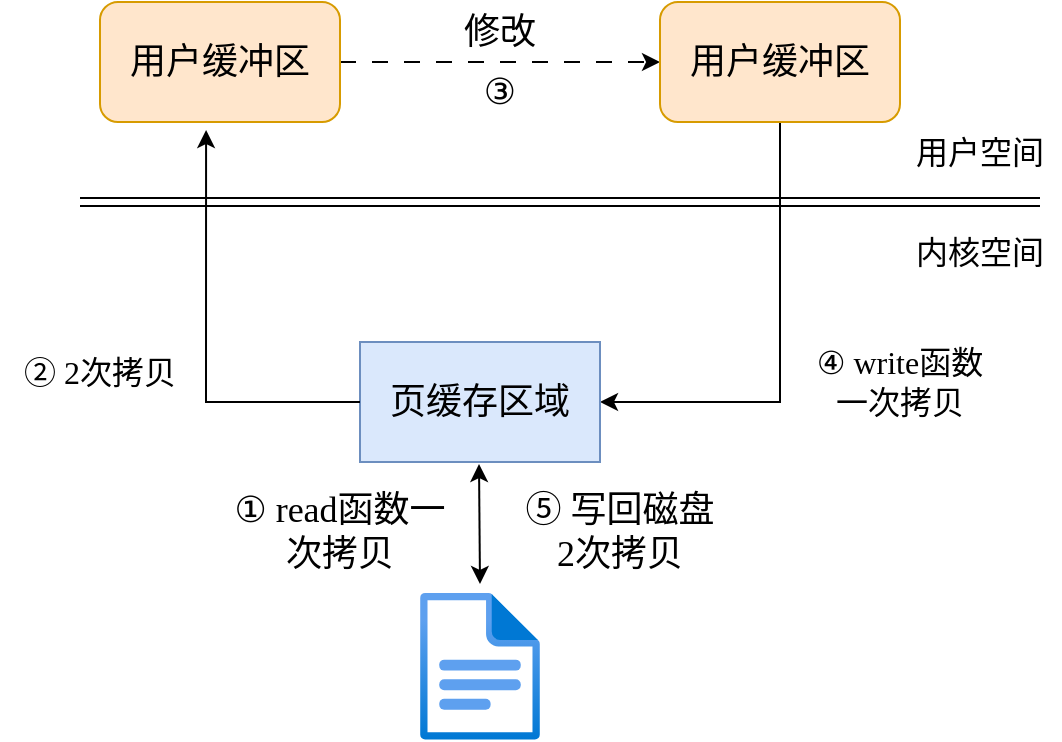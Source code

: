<mxfile version="22.1.12" type="github" pages="2">
  <diagram name="传统I/O操作" id="Xiq3m3Y3mkHX4G0rG7n5">
    <mxGraphModel dx="1434" dy="796" grid="1" gridSize="10" guides="1" tooltips="1" connect="1" arrows="1" fold="1" page="1" pageScale="1" pageWidth="4681" pageHeight="3300" math="0" shadow="0">
      <root>
        <mxCell id="0" />
        <mxCell id="1" parent="0" />
        <mxCell id="2hWR_zKDTJNiXYLwZgk8-4" style="edgeStyle=orthogonalEdgeStyle;rounded=0;orthogonalLoop=1;jettySize=auto;html=1;exitX=1;exitY=0.5;exitDx=0;exitDy=0;dashed=1;dashPattern=8 8;fontFamily=Times New Roman;fontSize=18;entryX=0;entryY=0.5;entryDx=0;entryDy=0;" edge="1" parent="1" source="2hWR_zKDTJNiXYLwZgk8-2" target="2hWR_zKDTJNiXYLwZgk8-5">
          <mxGeometry relative="1" as="geometry">
            <mxPoint x="510" y="170" as="targetPoint" />
          </mxGeometry>
        </mxCell>
        <mxCell id="2hWR_zKDTJNiXYLwZgk8-2" value="用户缓冲区" style="rounded=1;whiteSpace=wrap;html=1;fontFamily=Times New Roman;fontSize=18;fillColor=#ffe6cc;strokeColor=#d79b00;" vertex="1" parent="1">
          <mxGeometry x="260" y="140" width="120" height="60" as="geometry" />
        </mxCell>
        <mxCell id="2hWR_zKDTJNiXYLwZgk8-23" style="edgeStyle=orthogonalEdgeStyle;rounded=0;orthogonalLoop=1;jettySize=auto;html=1;exitX=0.5;exitY=1;exitDx=0;exitDy=0;entryX=1;entryY=0.5;entryDx=0;entryDy=0;fontFamily=Times New Roman;fontSize=18;" edge="1" parent="1" source="2hWR_zKDTJNiXYLwZgk8-5" target="2hWR_zKDTJNiXYLwZgk8-10">
          <mxGeometry relative="1" as="geometry" />
        </mxCell>
        <mxCell id="2hWR_zKDTJNiXYLwZgk8-5" value="用户缓冲区" style="rounded=1;whiteSpace=wrap;html=1;fontFamily=Times New Roman;fontSize=18;fillColor=#ffe6cc;strokeColor=#d79b00;" vertex="1" parent="1">
          <mxGeometry x="540" y="140" width="120" height="60" as="geometry" />
        </mxCell>
        <mxCell id="2hWR_zKDTJNiXYLwZgk8-6" value="修改" style="text;html=1;strokeColor=none;fillColor=none;align=center;verticalAlign=middle;whiteSpace=wrap;rounded=0;fontFamily=Times New Roman;fontSize=18;" vertex="1" parent="1">
          <mxGeometry x="430" y="140" width="60" height="30" as="geometry" />
        </mxCell>
        <mxCell id="2hWR_zKDTJNiXYLwZgk8-7" value="" style="shape=link;html=1;rounded=0;fontFamily=Times New Roman;fontSize=18;" edge="1" parent="1">
          <mxGeometry width="100" relative="1" as="geometry">
            <mxPoint x="250" y="240" as="sourcePoint" />
            <mxPoint x="730" y="240" as="targetPoint" />
          </mxGeometry>
        </mxCell>
        <mxCell id="2hWR_zKDTJNiXYLwZgk8-8" value="&lt;font style=&quot;font-size: 16px;&quot;&gt;用户空间&lt;/font&gt;" style="text;html=1;strokeColor=none;fillColor=none;align=center;verticalAlign=middle;whiteSpace=wrap;rounded=0;fontFamily=Times New Roman;fontSize=18;" vertex="1" parent="1">
          <mxGeometry x="660" y="200" width="80" height="30" as="geometry" />
        </mxCell>
        <mxCell id="2hWR_zKDTJNiXYLwZgk8-9" value="内核空间" style="text;html=1;strokeColor=none;fillColor=none;align=center;verticalAlign=middle;whiteSpace=wrap;rounded=0;fontFamily=Times New Roman;fontSize=16;" vertex="1" parent="1">
          <mxGeometry x="660" y="250" width="80" height="30" as="geometry" />
        </mxCell>
        <mxCell id="2hWR_zKDTJNiXYLwZgk8-10" value="页缓存区域" style="rounded=0;whiteSpace=wrap;html=1;fillColor=#dae8fc;strokeColor=#6c8ebf;fontFamily=Times New Roman;fontSize=18;" vertex="1" parent="1">
          <mxGeometry x="390" y="310" width="120" height="60" as="geometry" />
        </mxCell>
        <mxCell id="2hWR_zKDTJNiXYLwZgk8-12" value="" style="image;aspect=fixed;html=1;points=[];align=center;fontSize=18;image=img/lib/azure2/general/File.svg;fontFamily=Times New Roman;" vertex="1" parent="1">
          <mxGeometry x="420.06" y="435.21" width="59.88" height="73.79" as="geometry" />
        </mxCell>
        <mxCell id="2hWR_zKDTJNiXYLwZgk8-13" value="" style="endArrow=classic;startArrow=classic;html=1;rounded=0;fontFamily=Times New Roman;fontSize=18;" edge="1" parent="1">
          <mxGeometry width="50" height="50" relative="1" as="geometry">
            <mxPoint x="450" y="431" as="sourcePoint" />
            <mxPoint x="449.5" y="371" as="targetPoint" />
          </mxGeometry>
        </mxCell>
        <mxCell id="2hWR_zKDTJNiXYLwZgk8-14" value="&lt;font style=&quot;font-size: 18px;&quot;&gt;① read函数一次拷贝&lt;br style=&quot;font-size: 18px;&quot;&gt;&lt;/font&gt;" style="text;html=1;strokeColor=none;fillColor=none;align=center;verticalAlign=middle;whiteSpace=wrap;rounded=0;fontFamily=Times New Roman;fontSize=18;" vertex="1" parent="1">
          <mxGeometry x="320" y="390" width="120" height="30" as="geometry" />
        </mxCell>
        <mxCell id="2hWR_zKDTJNiXYLwZgk8-17" value="⑤ 写回磁盘 2次拷贝" style="text;html=1;strokeColor=none;fillColor=none;align=center;verticalAlign=middle;whiteSpace=wrap;rounded=0;fontFamily=Times New Roman;fontSize=18;" vertex="1" parent="1">
          <mxGeometry x="470" y="390" width="100" height="30" as="geometry" />
        </mxCell>
        <mxCell id="2hWR_zKDTJNiXYLwZgk8-19" style="edgeStyle=orthogonalEdgeStyle;rounded=0;orthogonalLoop=1;jettySize=auto;html=1;exitX=0;exitY=0.5;exitDx=0;exitDy=0;entryX=0.442;entryY=1.067;entryDx=0;entryDy=0;entryPerimeter=0;fontFamily=Times New Roman;fontSize=18;" edge="1" parent="1" source="2hWR_zKDTJNiXYLwZgk8-10" target="2hWR_zKDTJNiXYLwZgk8-2">
          <mxGeometry relative="1" as="geometry" />
        </mxCell>
        <mxCell id="2hWR_zKDTJNiXYLwZgk8-21" value="&lt;font style=&quot;font-size: 16px;&quot;&gt;② 2次拷贝&lt;/font&gt;" style="text;html=1;strokeColor=none;fillColor=none;align=center;verticalAlign=middle;whiteSpace=wrap;rounded=0;fontFamily=Times New Roman;fontSize=18;" vertex="1" parent="1">
          <mxGeometry x="210" y="310" width="100" height="30" as="geometry" />
        </mxCell>
        <mxCell id="2hWR_zKDTJNiXYLwZgk8-24" value="④ write函数&lt;br style=&quot;font-size: 16px;&quot;&gt;一次拷贝" style="text;html=1;strokeColor=none;fillColor=none;align=center;verticalAlign=middle;whiteSpace=wrap;rounded=0;fontFamily=Times New Roman;fontSize=16;" vertex="1" parent="1">
          <mxGeometry x="590" y="320" width="140" height="20" as="geometry" />
        </mxCell>
        <mxCell id="2hWR_zKDTJNiXYLwZgk8-25" value="③" style="text;html=1;strokeColor=none;fillColor=none;align=center;verticalAlign=middle;whiteSpace=wrap;rounded=0;fontFamily=Times New Roman;fontSize=18;" vertex="1" parent="1">
          <mxGeometry x="430" y="170" width="60" height="30" as="geometry" />
        </mxCell>
      </root>
    </mxGraphModel>
  </diagram>
  <diagram id="YM7-Rr3KlrvPRMUQxtSD" name="LMDB的mmap">
    <mxGraphModel dx="1434" dy="796" grid="1" gridSize="10" guides="1" tooltips="1" connect="1" arrows="1" fold="1" page="1" pageScale="1" pageWidth="4681" pageHeight="3300" math="0" shadow="0">
      <root>
        <mxCell id="0" />
        <mxCell id="1" parent="0" />
        <mxCell id="Gz56esxzEVyw1T4Mj6TX-2" value="" style="rounded=0;whiteSpace=wrap;html=1;fillColor=none;" vertex="1" parent="1">
          <mxGeometry x="740" y="130" width="130" height="180" as="geometry" />
        </mxCell>
        <mxCell id="Gz56esxzEVyw1T4Mj6TX-16" value="" style="edgeStyle=orthogonalEdgeStyle;rounded=0;orthogonalLoop=1;jettySize=auto;html=1;" edge="1" parent="1" source="Gz56esxzEVyw1T4Mj6TX-7" target="Gz56esxzEVyw1T4Mj6TX-14">
          <mxGeometry relative="1" as="geometry" />
        </mxCell>
        <mxCell id="Gz56esxzEVyw1T4Mj6TX-7" value="" style="image;aspect=fixed;html=1;points=[];align=center;fontSize=12;image=img/lib/azure2/general/Media_File.svg;" vertex="1" parent="1">
          <mxGeometry x="763.75" y="260" width="32.5" height="40" as="geometry" />
        </mxCell>
        <mxCell id="Gz56esxzEVyw1T4Mj6TX-8" value="swap页面" style="rounded=0;whiteSpace=wrap;html=1;" vertex="1" parent="1">
          <mxGeometry x="757.94" y="150" width="74" height="40" as="geometry" />
        </mxCell>
        <mxCell id="Gz56esxzEVyw1T4Mj6TX-9" value="磁盘" style="text;html=1;strokeColor=none;fillColor=none;align=center;verticalAlign=middle;whiteSpace=wrap;rounded=0;" vertex="1" parent="1">
          <mxGeometry x="750" y="90" width="60" height="30" as="geometry" />
        </mxCell>
        <mxCell id="Gz56esxzEVyw1T4Mj6TX-11" value="文件系统" style="rounded=0;whiteSpace=wrap;html=1;" vertex="1" parent="1">
          <mxGeometry x="757.94" y="200" width="74" height="40" as="geometry" />
        </mxCell>
        <mxCell id="Gz56esxzEVyw1T4Mj6TX-17" style="rounded=0;orthogonalLoop=1;jettySize=auto;html=1;exitX=0.5;exitY=1;exitDx=0;exitDy=0;" edge="1" parent="1" source="Gz56esxzEVyw1T4Mj6TX-14">
          <mxGeometry relative="1" as="geometry">
            <mxPoint x="670" y="460" as="targetPoint" />
          </mxGeometry>
        </mxCell>
        <mxCell id="Gz56esxzEVyw1T4Mj6TX-14" value="用户空间程序执行mmap()系统调用" style="rounded=0;whiteSpace=wrap;html=1;" vertex="1" parent="1">
          <mxGeometry x="730" y="360" width="100" height="50" as="geometry" />
        </mxCell>
        <mxCell id="Gz56esxzEVyw1T4Mj6TX-30" style="edgeStyle=orthogonalEdgeStyle;rounded=0;orthogonalLoop=1;jettySize=auto;html=1;exitX=0;exitY=0.5;exitDx=0;exitDy=0;entryX=1;entryY=0.5;entryDx=0;entryDy=0;" edge="1" parent="1" source="Gz56esxzEVyw1T4Mj6TX-18" target="Gz56esxzEVyw1T4Mj6TX-27">
          <mxGeometry relative="1" as="geometry" />
        </mxCell>
        <mxCell id="Gz56esxzEVyw1T4Mj6TX-40" style="rounded=0;orthogonalLoop=1;jettySize=auto;html=1;exitX=0.5;exitY=0;exitDx=0;exitDy=0;entryX=1;entryY=0.75;entryDx=0;entryDy=0;fillColor=#e51400;strokeColor=#B20000;" edge="1" parent="1" source="Gz56esxzEVyw1T4Mj6TX-18" target="Gz56esxzEVyw1T4Mj6TX-20">
          <mxGeometry relative="1" as="geometry" />
        </mxCell>
        <mxCell id="Gz56esxzEVyw1T4Mj6TX-18" value="虚拟内存空间（存储文件逻辑地址和物理地址的映射关系）" style="rounded=0;whiteSpace=wrap;html=1;" vertex="1" parent="1">
          <mxGeometry x="380" y="460" width="460" height="80" as="geometry" />
        </mxCell>
        <mxCell id="Gz56esxzEVyw1T4Mj6TX-19" value="读进程：访问文件如访问内存一样" style="rounded=0;whiteSpace=wrap;html=1;" vertex="1" parent="1">
          <mxGeometry x="400" y="660" width="250" height="30" as="geometry" />
        </mxCell>
        <mxCell id="Gz56esxzEVyw1T4Mj6TX-20" value="物理内存" style="rounded=0;whiteSpace=wrap;html=1;" vertex="1" parent="1">
          <mxGeometry x="190" y="290" width="260" height="110" as="geometry" />
        </mxCell>
        <mxCell id="Gz56esxzEVyw1T4Mj6TX-21" value="page" style="rounded=0;whiteSpace=wrap;html=1;" vertex="1" parent="1">
          <mxGeometry x="230" y="360" width="50" height="30" as="geometry" />
        </mxCell>
        <mxCell id="Gz56esxzEVyw1T4Mj6TX-22" value="page" style="rounded=0;whiteSpace=wrap;html=1;" vertex="1" parent="1">
          <mxGeometry x="295" y="360" width="50" height="30" as="geometry" />
        </mxCell>
        <mxCell id="Gz56esxzEVyw1T4Mj6TX-23" value="page" style="rounded=0;whiteSpace=wrap;html=1;fillColor=#e51400;fontColor=#ffffff;strokeColor=#B20000;" vertex="1" parent="1">
          <mxGeometry x="360" y="360" width="50" height="30" as="geometry" />
        </mxCell>
        <mxCell id="Gz56esxzEVyw1T4Mj6TX-26" value="ptr" style="text;html=1;strokeColor=none;fillColor=none;align=center;verticalAlign=middle;whiteSpace=wrap;rounded=0;" vertex="1" parent="1">
          <mxGeometry x="510" y="600" width="60" height="30" as="geometry" />
        </mxCell>
        <mxCell id="Gz56esxzEVyw1T4Mj6TX-27" value="MMU" style="rounded=0;whiteSpace=wrap;html=1;dashed=1;" vertex="1" parent="1">
          <mxGeometry x="250" y="475" width="80" height="50" as="geometry" />
        </mxCell>
        <mxCell id="Gz56esxzEVyw1T4Mj6TX-28" style="edgeStyle=orthogonalEdgeStyle;rounded=0;orthogonalLoop=1;jettySize=auto;html=1;exitX=0.5;exitY=0;exitDx=0;exitDy=0;entryX=0.315;entryY=1.05;entryDx=0;entryDy=0;entryPerimeter=0;" edge="1" parent="1" source="Gz56esxzEVyw1T4Mj6TX-19" target="Gz56esxzEVyw1T4Mj6TX-18">
          <mxGeometry relative="1" as="geometry" />
        </mxCell>
        <mxCell id="Gz56esxzEVyw1T4Mj6TX-31" style="edgeStyle=orthogonalEdgeStyle;rounded=0;orthogonalLoop=1;jettySize=auto;html=1;exitX=0.5;exitY=0;exitDx=0;exitDy=0;entryX=0.388;entryY=1.036;entryDx=0;entryDy=0;entryPerimeter=0;" edge="1" parent="1" source="Gz56esxzEVyw1T4Mj6TX-27" target="Gz56esxzEVyw1T4Mj6TX-20">
          <mxGeometry relative="1" as="geometry" />
        </mxCell>
        <mxCell id="Gz56esxzEVyw1T4Mj6TX-33" value="" style="endArrow=classic;html=1;rounded=0;exitX=-0.115;exitY=0.6;exitDx=0;exitDy=0;exitPerimeter=0;entryX=1.012;entryY=0.418;entryDx=0;entryDy=0;entryPerimeter=0;edgeStyle=orthogonalEdgeStyle;curved=1;dashed=1;" edge="1" parent="1" source="Gz56esxzEVyw1T4Mj6TX-7" target="Gz56esxzEVyw1T4Mj6TX-20">
          <mxGeometry width="50" height="50" relative="1" as="geometry">
            <mxPoint x="570" y="340" as="sourcePoint" />
            <mxPoint x="620" y="290" as="targetPoint" />
          </mxGeometry>
        </mxCell>
        <mxCell id="Gz56esxzEVyw1T4Mj6TX-36" value="" style="endArrow=classic;startArrow=classic;html=1;rounded=0;dashed=1;" edge="1" parent="1">
          <mxGeometry width="50" height="50" relative="1" as="geometry">
            <mxPoint x="510" y="450" as="sourcePoint" />
            <mxPoint x="460" y="400" as="targetPoint" />
          </mxGeometry>
        </mxCell>
        <mxCell id="Gz56esxzEVyw1T4Mj6TX-37" value="写进程：向虚拟内存空间写入数据" style="rounded=0;whiteSpace=wrap;html=1;" vertex="1" parent="1">
          <mxGeometry x="680" y="660" width="250" height="30" as="geometry" />
        </mxCell>
        <mxCell id="Gz56esxzEVyw1T4Mj6TX-38" style="edgeStyle=orthogonalEdgeStyle;rounded=0;orthogonalLoop=1;jettySize=auto;html=1;exitX=0.5;exitY=0;exitDx=0;exitDy=0;entryX=0.922;entryY=1.063;entryDx=0;entryDy=0;entryPerimeter=0;fillColor=#e51400;strokeColor=#B20000;" edge="1" parent="1" source="Gz56esxzEVyw1T4Mj6TX-37" target="Gz56esxzEVyw1T4Mj6TX-18">
          <mxGeometry relative="1" as="geometry" />
        </mxCell>
        <mxCell id="Gz56esxzEVyw1T4Mj6TX-39" value="ptr" style="text;html=1;strokeColor=none;fillColor=none;align=center;verticalAlign=middle;whiteSpace=wrap;rounded=0;" vertex="1" parent="1">
          <mxGeometry x="790" y="590" width="60" height="30" as="geometry" />
        </mxCell>
        <mxCell id="Gz56esxzEVyw1T4Mj6TX-41" style="rounded=0;orthogonalLoop=1;jettySize=auto;html=1;exitX=0.75;exitY=0;exitDx=0;exitDy=0;entryX=-0.038;entryY=0.422;entryDx=0;entryDy=0;entryPerimeter=0;dashed=1;fillColor=#e51400;strokeColor=#B20000;" edge="1" parent="1" source="Gz56esxzEVyw1T4Mj6TX-20" target="Gz56esxzEVyw1T4Mj6TX-2">
          <mxGeometry relative="1" as="geometry" />
        </mxCell>
        <mxCell id="Gz56esxzEVyw1T4Mj6TX-42" value="异步写入" style="text;html=1;strokeColor=none;fillColor=none;align=center;verticalAlign=middle;whiteSpace=wrap;rounded=0;" vertex="1" parent="1">
          <mxGeometry x="520" y="220" width="60" height="30" as="geometry" />
        </mxCell>
      </root>
    </mxGraphModel>
  </diagram>
</mxfile>
